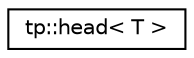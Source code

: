 digraph "Graphical Class Hierarchy"
{
 // LATEX_PDF_SIZE
  edge [fontname="Helvetica",fontsize="10",labelfontname="Helvetica",labelfontsize="10"];
  node [fontname="Helvetica",fontsize="10",shape=record];
  rankdir="LR";
  Node0 [label="tp::head\< T \>",height=0.2,width=0.4,color="black", fillcolor="white", style="filled",URL="$structtp_1_1head.html",tooltip="Returns the first type of a type_pack."];
}
